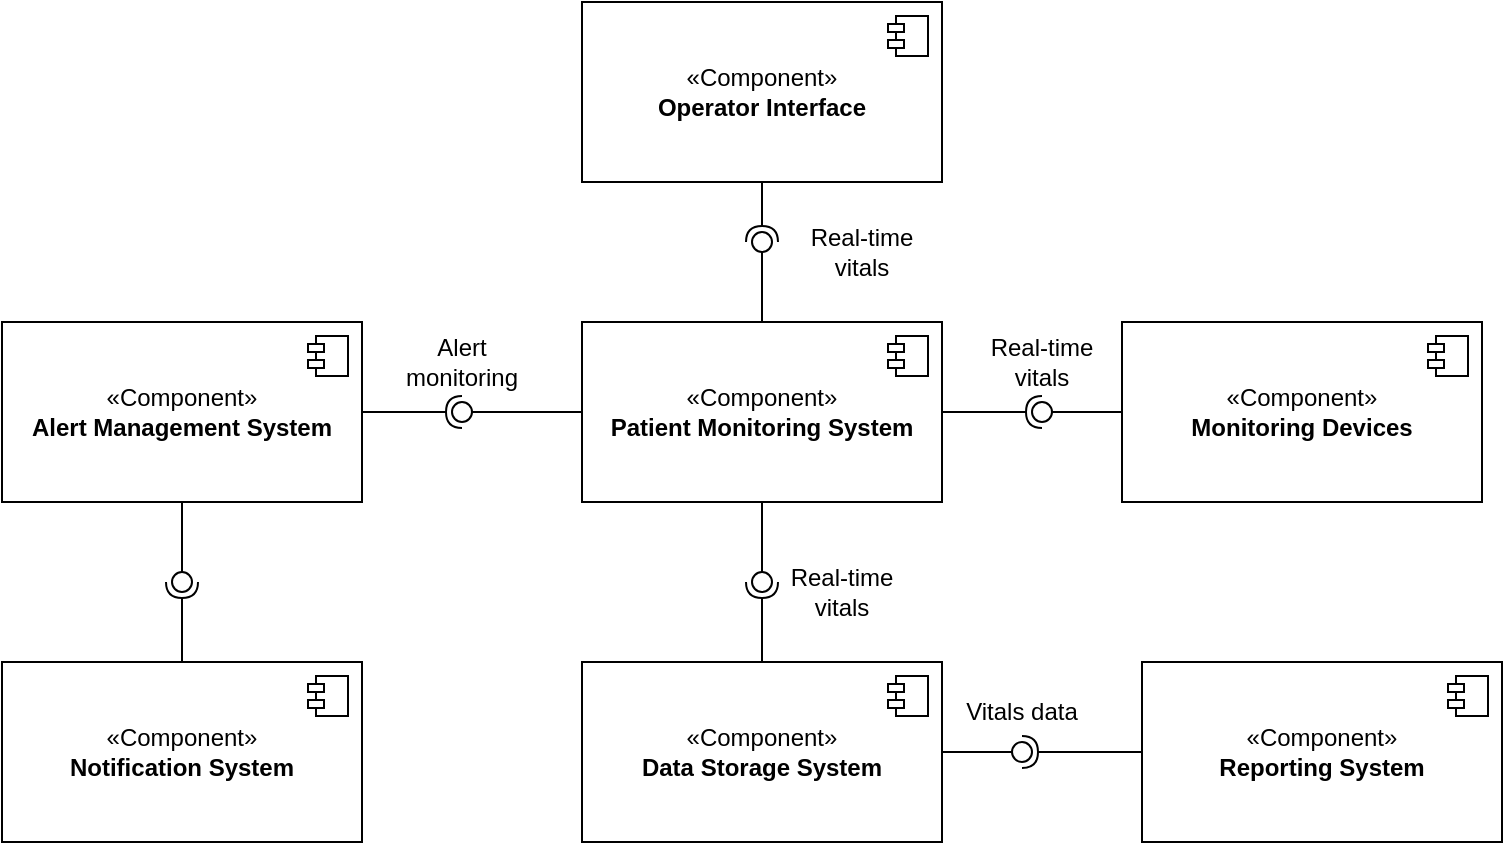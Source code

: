 <mxfile version="24.8.3">
  <diagram name="Страница — 1" id="ga42qzcF0dYPDyCzxGdY">
    <mxGraphModel dx="880" dy="468" grid="1" gridSize="10" guides="1" tooltips="1" connect="1" arrows="1" fold="1" page="1" pageScale="1" pageWidth="827" pageHeight="1169" math="0" shadow="0">
      <root>
        <mxCell id="0" />
        <mxCell id="1" parent="0" />
        <mxCell id="_-qzljlEkIvBL5XPAo0N-1" value="«Component»&lt;br&gt;&lt;b&gt;Patient Monitoring System&lt;/b&gt;" style="html=1;dropTarget=0;whiteSpace=wrap;" parent="1" vertex="1">
          <mxGeometry x="340" y="180" width="180" height="90" as="geometry" />
        </mxCell>
        <mxCell id="_-qzljlEkIvBL5XPAo0N-2" value="" style="shape=module;jettyWidth=8;jettyHeight=4;" parent="_-qzljlEkIvBL5XPAo0N-1" vertex="1">
          <mxGeometry x="1" width="20" height="20" relative="1" as="geometry">
            <mxPoint x="-27" y="7" as="offset" />
          </mxGeometry>
        </mxCell>
        <mxCell id="_-qzljlEkIvBL5XPAo0N-3" value="«Component»&lt;br&gt;&lt;b&gt;Monitoring Devices&lt;/b&gt;" style="html=1;dropTarget=0;whiteSpace=wrap;" parent="1" vertex="1">
          <mxGeometry x="610" y="180" width="180" height="90" as="geometry" />
        </mxCell>
        <mxCell id="_-qzljlEkIvBL5XPAo0N-4" value="" style="shape=module;jettyWidth=8;jettyHeight=4;" parent="_-qzljlEkIvBL5XPAo0N-3" vertex="1">
          <mxGeometry x="1" width="20" height="20" relative="1" as="geometry">
            <mxPoint x="-27" y="7" as="offset" />
          </mxGeometry>
        </mxCell>
        <mxCell id="_-qzljlEkIvBL5XPAo0N-5" value="«Component»&lt;br&gt;&lt;b&gt;Data Storage System&lt;/b&gt;" style="html=1;dropTarget=0;whiteSpace=wrap;" parent="1" vertex="1">
          <mxGeometry x="340" y="350" width="180" height="90" as="geometry" />
        </mxCell>
        <mxCell id="_-qzljlEkIvBL5XPAo0N-6" value="" style="shape=module;jettyWidth=8;jettyHeight=4;" parent="_-qzljlEkIvBL5XPAo0N-5" vertex="1">
          <mxGeometry x="1" width="20" height="20" relative="1" as="geometry">
            <mxPoint x="-27" y="7" as="offset" />
          </mxGeometry>
        </mxCell>
        <mxCell id="_-qzljlEkIvBL5XPAo0N-7" value="«Component»&lt;br&gt;&lt;b&gt;Operator Interface&lt;/b&gt;" style="html=1;dropTarget=0;whiteSpace=wrap;" parent="1" vertex="1">
          <mxGeometry x="340" y="20" width="180" height="90" as="geometry" />
        </mxCell>
        <mxCell id="_-qzljlEkIvBL5XPAo0N-8" value="" style="shape=module;jettyWidth=8;jettyHeight=4;" parent="_-qzljlEkIvBL5XPAo0N-7" vertex="1">
          <mxGeometry x="1" width="20" height="20" relative="1" as="geometry">
            <mxPoint x="-27" y="7" as="offset" />
          </mxGeometry>
        </mxCell>
        <mxCell id="_-qzljlEkIvBL5XPAo0N-9" value="«Component»&lt;br&gt;&lt;b&gt;Notification System&lt;/b&gt;" style="html=1;dropTarget=0;whiteSpace=wrap;" parent="1" vertex="1">
          <mxGeometry x="50" y="350" width="180" height="90" as="geometry" />
        </mxCell>
        <mxCell id="_-qzljlEkIvBL5XPAo0N-10" value="" style="shape=module;jettyWidth=8;jettyHeight=4;" parent="_-qzljlEkIvBL5XPAo0N-9" vertex="1">
          <mxGeometry x="1" width="20" height="20" relative="1" as="geometry">
            <mxPoint x="-27" y="7" as="offset" />
          </mxGeometry>
        </mxCell>
        <mxCell id="_-qzljlEkIvBL5XPAo0N-11" value="«Component»&lt;br&gt;&lt;b&gt;Alert Management System&lt;/b&gt;" style="html=1;dropTarget=0;whiteSpace=wrap;" parent="1" vertex="1">
          <mxGeometry x="50" y="180" width="180" height="90" as="geometry" />
        </mxCell>
        <mxCell id="_-qzljlEkIvBL5XPAo0N-12" value="" style="shape=module;jettyWidth=8;jettyHeight=4;" parent="_-qzljlEkIvBL5XPAo0N-11" vertex="1">
          <mxGeometry x="1" width="20" height="20" relative="1" as="geometry">
            <mxPoint x="-27" y="7" as="offset" />
          </mxGeometry>
        </mxCell>
        <mxCell id="_-qzljlEkIvBL5XPAo0N-13" value="«Component»&lt;br&gt;&lt;b&gt;Reporting&amp;nbsp;System&lt;/b&gt;" style="html=1;dropTarget=0;whiteSpace=wrap;" parent="1" vertex="1">
          <mxGeometry x="620" y="350" width="180" height="90" as="geometry" />
        </mxCell>
        <mxCell id="_-qzljlEkIvBL5XPAo0N-14" value="" style="shape=module;jettyWidth=8;jettyHeight=4;" parent="_-qzljlEkIvBL5XPAo0N-13" vertex="1">
          <mxGeometry x="1" width="20" height="20" relative="1" as="geometry">
            <mxPoint x="-27" y="7" as="offset" />
          </mxGeometry>
        </mxCell>
        <mxCell id="_-qzljlEkIvBL5XPAo0N-16" value="" style="rounded=0;orthogonalLoop=1;jettySize=auto;html=1;endArrow=halfCircle;endFill=0;endSize=6;strokeWidth=1;sketch=0;exitX=0.5;exitY=0;exitDx=0;exitDy=0;" parent="1" source="_-qzljlEkIvBL5XPAo0N-5" edge="1">
          <mxGeometry relative="1" as="geometry">
            <mxPoint x="430" y="350" as="sourcePoint" />
            <mxPoint x="430" y="310" as="targetPoint" />
          </mxGeometry>
        </mxCell>
        <mxCell id="_-qzljlEkIvBL5XPAo0N-17" value="" style="rounded=0;orthogonalLoop=1;jettySize=auto;html=1;endArrow=oval;endFill=0;sketch=0;sourcePerimeterSpacing=0;targetPerimeterSpacing=0;endSize=10;exitX=0.5;exitY=1;exitDx=0;exitDy=0;" parent="1" source="_-qzljlEkIvBL5XPAo0N-1" edge="1">
          <mxGeometry relative="1" as="geometry">
            <mxPoint x="390" y="245" as="sourcePoint" />
            <mxPoint x="430" y="310" as="targetPoint" />
            <Array as="points" />
          </mxGeometry>
        </mxCell>
        <mxCell id="_-qzljlEkIvBL5XPAo0N-18" value="" style="ellipse;whiteSpace=wrap;html=1;align=center;aspect=fixed;fillColor=none;strokeColor=none;resizable=0;perimeter=centerPerimeter;rotatable=0;allowArrows=0;points=[];outlineConnect=1;" parent="1" vertex="1">
          <mxGeometry x="460" y="300" width="10" height="10" as="geometry" />
        </mxCell>
        <mxCell id="_-qzljlEkIvBL5XPAo0N-20" value="" style="rounded=0;orthogonalLoop=1;jettySize=auto;html=1;endArrow=halfCircle;endFill=0;endSize=6;strokeWidth=1;sketch=0;exitX=1;exitY=0.5;exitDx=0;exitDy=0;" parent="1" source="_-qzljlEkIvBL5XPAo0N-1" edge="1">
          <mxGeometry relative="1" as="geometry">
            <mxPoint x="530" y="225" as="sourcePoint" />
            <mxPoint x="570" y="225" as="targetPoint" />
          </mxGeometry>
        </mxCell>
        <mxCell id="_-qzljlEkIvBL5XPAo0N-21" value="" style="rounded=0;orthogonalLoop=1;jettySize=auto;html=1;endArrow=oval;endFill=0;sketch=0;sourcePerimeterSpacing=0;targetPerimeterSpacing=0;endSize=10;exitX=0;exitY=0.5;exitDx=0;exitDy=0;" parent="1" source="_-qzljlEkIvBL5XPAo0N-3" edge="1">
          <mxGeometry relative="1" as="geometry">
            <mxPoint x="390" y="245" as="sourcePoint" />
            <mxPoint x="570" y="225" as="targetPoint" />
          </mxGeometry>
        </mxCell>
        <mxCell id="_-qzljlEkIvBL5XPAo0N-22" value="" style="ellipse;whiteSpace=wrap;html=1;align=center;aspect=fixed;fillColor=none;strokeColor=none;resizable=0;perimeter=centerPerimeter;rotatable=0;allowArrows=0;points=[];outlineConnect=1;" parent="1" vertex="1">
          <mxGeometry x="405" y="240" width="10" height="10" as="geometry" />
        </mxCell>
        <mxCell id="_-qzljlEkIvBL5XPAo0N-24" value="" style="rounded=0;orthogonalLoop=1;jettySize=auto;html=1;endArrow=halfCircle;endFill=0;endSize=6;strokeWidth=1;sketch=0;exitX=0.5;exitY=1;exitDx=0;exitDy=0;" parent="1" source="_-qzljlEkIvBL5XPAo0N-7" edge="1">
          <mxGeometry relative="1" as="geometry">
            <mxPoint x="430" y="245" as="sourcePoint" />
            <mxPoint x="430" y="140" as="targetPoint" />
          </mxGeometry>
        </mxCell>
        <mxCell id="_-qzljlEkIvBL5XPAo0N-25" value="" style="rounded=0;orthogonalLoop=1;jettySize=auto;html=1;endArrow=oval;endFill=0;sketch=0;sourcePerimeterSpacing=0;targetPerimeterSpacing=0;endSize=10;exitX=0.5;exitY=0;exitDx=0;exitDy=0;" parent="1" source="_-qzljlEkIvBL5XPAo0N-1" edge="1">
          <mxGeometry relative="1" as="geometry">
            <mxPoint x="390" y="245" as="sourcePoint" />
            <mxPoint x="430" y="140" as="targetPoint" />
          </mxGeometry>
        </mxCell>
        <mxCell id="_-qzljlEkIvBL5XPAo0N-26" value="" style="ellipse;whiteSpace=wrap;html=1;align=center;aspect=fixed;fillColor=none;strokeColor=none;resizable=0;perimeter=centerPerimeter;rotatable=0;allowArrows=0;points=[];outlineConnect=1;" parent="1" vertex="1">
          <mxGeometry x="405" y="240" width="10" height="10" as="geometry" />
        </mxCell>
        <mxCell id="_-qzljlEkIvBL5XPAo0N-27" value="" style="rounded=0;orthogonalLoop=1;jettySize=auto;html=1;endArrow=halfCircle;endFill=0;endSize=6;strokeWidth=1;sketch=0;exitX=1;exitY=0.5;exitDx=0;exitDy=0;" parent="1" source="_-qzljlEkIvBL5XPAo0N-11" edge="1">
          <mxGeometry relative="1" as="geometry">
            <mxPoint x="430" y="245" as="sourcePoint" />
            <mxPoint x="280" y="225" as="targetPoint" />
          </mxGeometry>
        </mxCell>
        <mxCell id="_-qzljlEkIvBL5XPAo0N-28" value="" style="rounded=0;orthogonalLoop=1;jettySize=auto;html=1;endArrow=oval;endFill=0;sketch=0;sourcePerimeterSpacing=0;targetPerimeterSpacing=0;endSize=10;exitX=0;exitY=0.5;exitDx=0;exitDy=0;" parent="1" source="_-qzljlEkIvBL5XPAo0N-1" edge="1">
          <mxGeometry relative="1" as="geometry">
            <mxPoint x="390" y="245" as="sourcePoint" />
            <mxPoint x="280" y="225" as="targetPoint" />
          </mxGeometry>
        </mxCell>
        <mxCell id="_-qzljlEkIvBL5XPAo0N-29" value="" style="ellipse;whiteSpace=wrap;html=1;align=center;aspect=fixed;fillColor=none;strokeColor=none;resizable=0;perimeter=centerPerimeter;rotatable=0;allowArrows=0;points=[];outlineConnect=1;" parent="1" vertex="1">
          <mxGeometry x="405" y="240" width="10" height="10" as="geometry" />
        </mxCell>
        <mxCell id="_-qzljlEkIvBL5XPAo0N-30" value="" style="rounded=0;orthogonalLoop=1;jettySize=auto;html=1;endArrow=halfCircle;endFill=0;endSize=6;strokeWidth=1;sketch=0;exitX=0;exitY=0.5;exitDx=0;exitDy=0;" parent="1" source="_-qzljlEkIvBL5XPAo0N-13" edge="1">
          <mxGeometry relative="1" as="geometry">
            <mxPoint x="550" y="320" as="sourcePoint" />
            <mxPoint x="560" y="395" as="targetPoint" />
          </mxGeometry>
        </mxCell>
        <mxCell id="_-qzljlEkIvBL5XPAo0N-31" value="" style="rounded=0;orthogonalLoop=1;jettySize=auto;html=1;endArrow=oval;endFill=0;sketch=0;sourcePerimeterSpacing=0;targetPerimeterSpacing=0;endSize=10;exitX=1;exitY=0.5;exitDx=0;exitDy=0;" parent="1" source="_-qzljlEkIvBL5XPAo0N-5" edge="1">
          <mxGeometry relative="1" as="geometry">
            <mxPoint x="540" y="310" as="sourcePoint" />
            <mxPoint x="560" y="395" as="targetPoint" />
          </mxGeometry>
        </mxCell>
        <mxCell id="_-qzljlEkIvBL5XPAo0N-32" value="" style="ellipse;whiteSpace=wrap;html=1;align=center;aspect=fixed;fillColor=none;strokeColor=none;resizable=0;perimeter=centerPerimeter;rotatable=0;allowArrows=0;points=[];outlineConnect=1;" parent="1" vertex="1">
          <mxGeometry x="405" y="340" width="10" height="10" as="geometry" />
        </mxCell>
        <mxCell id="_-qzljlEkIvBL5XPAo0N-33" value="" style="rounded=0;orthogonalLoop=1;jettySize=auto;html=1;endArrow=halfCircle;endFill=0;endSize=6;strokeWidth=1;sketch=0;exitX=0.5;exitY=0;exitDx=0;exitDy=0;" parent="1" source="_-qzljlEkIvBL5XPAo0N-9" edge="1">
          <mxGeometry relative="1" as="geometry">
            <mxPoint x="430" y="245" as="sourcePoint" />
            <mxPoint x="140" y="310" as="targetPoint" />
          </mxGeometry>
        </mxCell>
        <mxCell id="_-qzljlEkIvBL5XPAo0N-34" value="" style="rounded=0;orthogonalLoop=1;jettySize=auto;html=1;endArrow=oval;endFill=0;sketch=0;sourcePerimeterSpacing=0;targetPerimeterSpacing=0;endSize=10;exitX=0.5;exitY=1;exitDx=0;exitDy=0;" parent="1" source="_-qzljlEkIvBL5XPAo0N-11" edge="1">
          <mxGeometry relative="1" as="geometry">
            <mxPoint x="390" y="245" as="sourcePoint" />
            <mxPoint x="140" y="310" as="targetPoint" />
          </mxGeometry>
        </mxCell>
        <mxCell id="_-qzljlEkIvBL5XPAo0N-35" value="" style="ellipse;whiteSpace=wrap;html=1;align=center;aspect=fixed;fillColor=none;strokeColor=none;resizable=0;perimeter=centerPerimeter;rotatable=0;allowArrows=0;points=[];outlineConnect=1;" parent="1" vertex="1">
          <mxGeometry x="405" y="240" width="10" height="10" as="geometry" />
        </mxCell>
        <mxCell id="lIl5ft34WkOeI8g9TdbY-7" value="Vitals data" style="text;html=1;align=center;verticalAlign=middle;whiteSpace=wrap;rounded=0;" vertex="1" parent="1">
          <mxGeometry x="530" y="360" width="60" height="30" as="geometry" />
        </mxCell>
        <mxCell id="lIl5ft34WkOeI8g9TdbY-8" value="Alert monitoring" style="text;html=1;align=center;verticalAlign=middle;whiteSpace=wrap;rounded=0;" vertex="1" parent="1">
          <mxGeometry x="250" y="185" width="60" height="30" as="geometry" />
        </mxCell>
        <mxCell id="lIl5ft34WkOeI8g9TdbY-9" value="Real-time vitals" style="text;html=1;align=center;verticalAlign=middle;whiteSpace=wrap;rounded=0;" vertex="1" parent="1">
          <mxGeometry x="450" y="130" width="60" height="30" as="geometry" />
        </mxCell>
        <mxCell id="lIl5ft34WkOeI8g9TdbY-10" value="Real-time vitals" style="text;html=1;align=center;verticalAlign=middle;whiteSpace=wrap;rounded=0;" vertex="1" parent="1">
          <mxGeometry x="440" y="300" width="60" height="30" as="geometry" />
        </mxCell>
        <mxCell id="lIl5ft34WkOeI8g9TdbY-12" value="Real-time vitals" style="text;html=1;align=center;verticalAlign=middle;whiteSpace=wrap;rounded=0;" vertex="1" parent="1">
          <mxGeometry x="540" y="185" width="60" height="30" as="geometry" />
        </mxCell>
      </root>
    </mxGraphModel>
  </diagram>
</mxfile>
